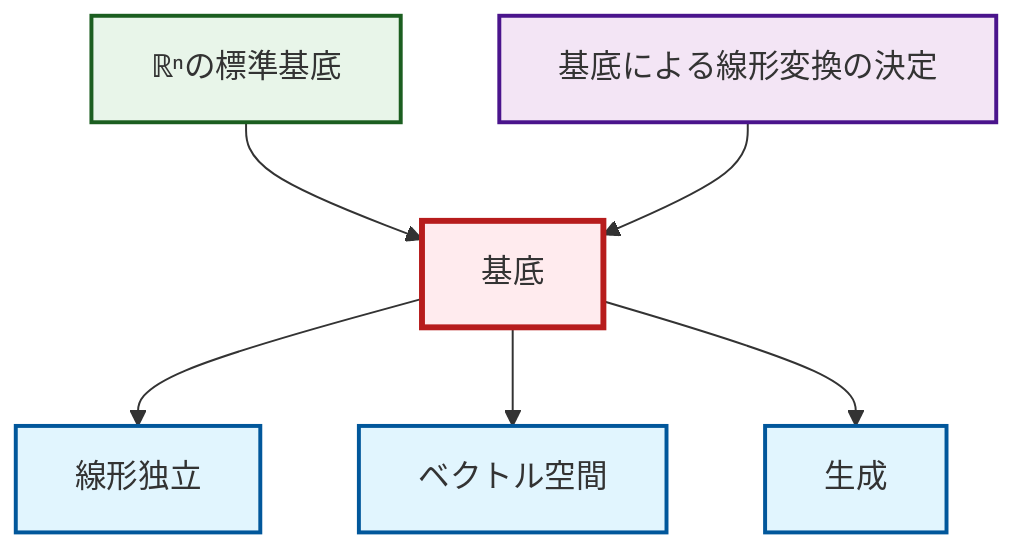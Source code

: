 graph TD
    classDef definition fill:#e1f5fe,stroke:#01579b,stroke-width:2px
    classDef theorem fill:#f3e5f5,stroke:#4a148c,stroke-width:2px
    classDef axiom fill:#fff3e0,stroke:#e65100,stroke-width:2px
    classDef example fill:#e8f5e9,stroke:#1b5e20,stroke-width:2px
    classDef current fill:#ffebee,stroke:#b71c1c,stroke-width:3px
    ex-standard-basis-rn["ℝⁿの標準基底"]:::example
    thm-linear-transformation-basis["基底による線形変換の決定"]:::theorem
    def-linear-independence["線形独立"]:::definition
    def-vector-space["ベクトル空間"]:::definition
    def-span["生成"]:::definition
    def-basis["基底"]:::definition
    def-basis --> def-linear-independence
    ex-standard-basis-rn --> def-basis
    thm-linear-transformation-basis --> def-basis
    def-basis --> def-vector-space
    def-basis --> def-span
    class def-basis current